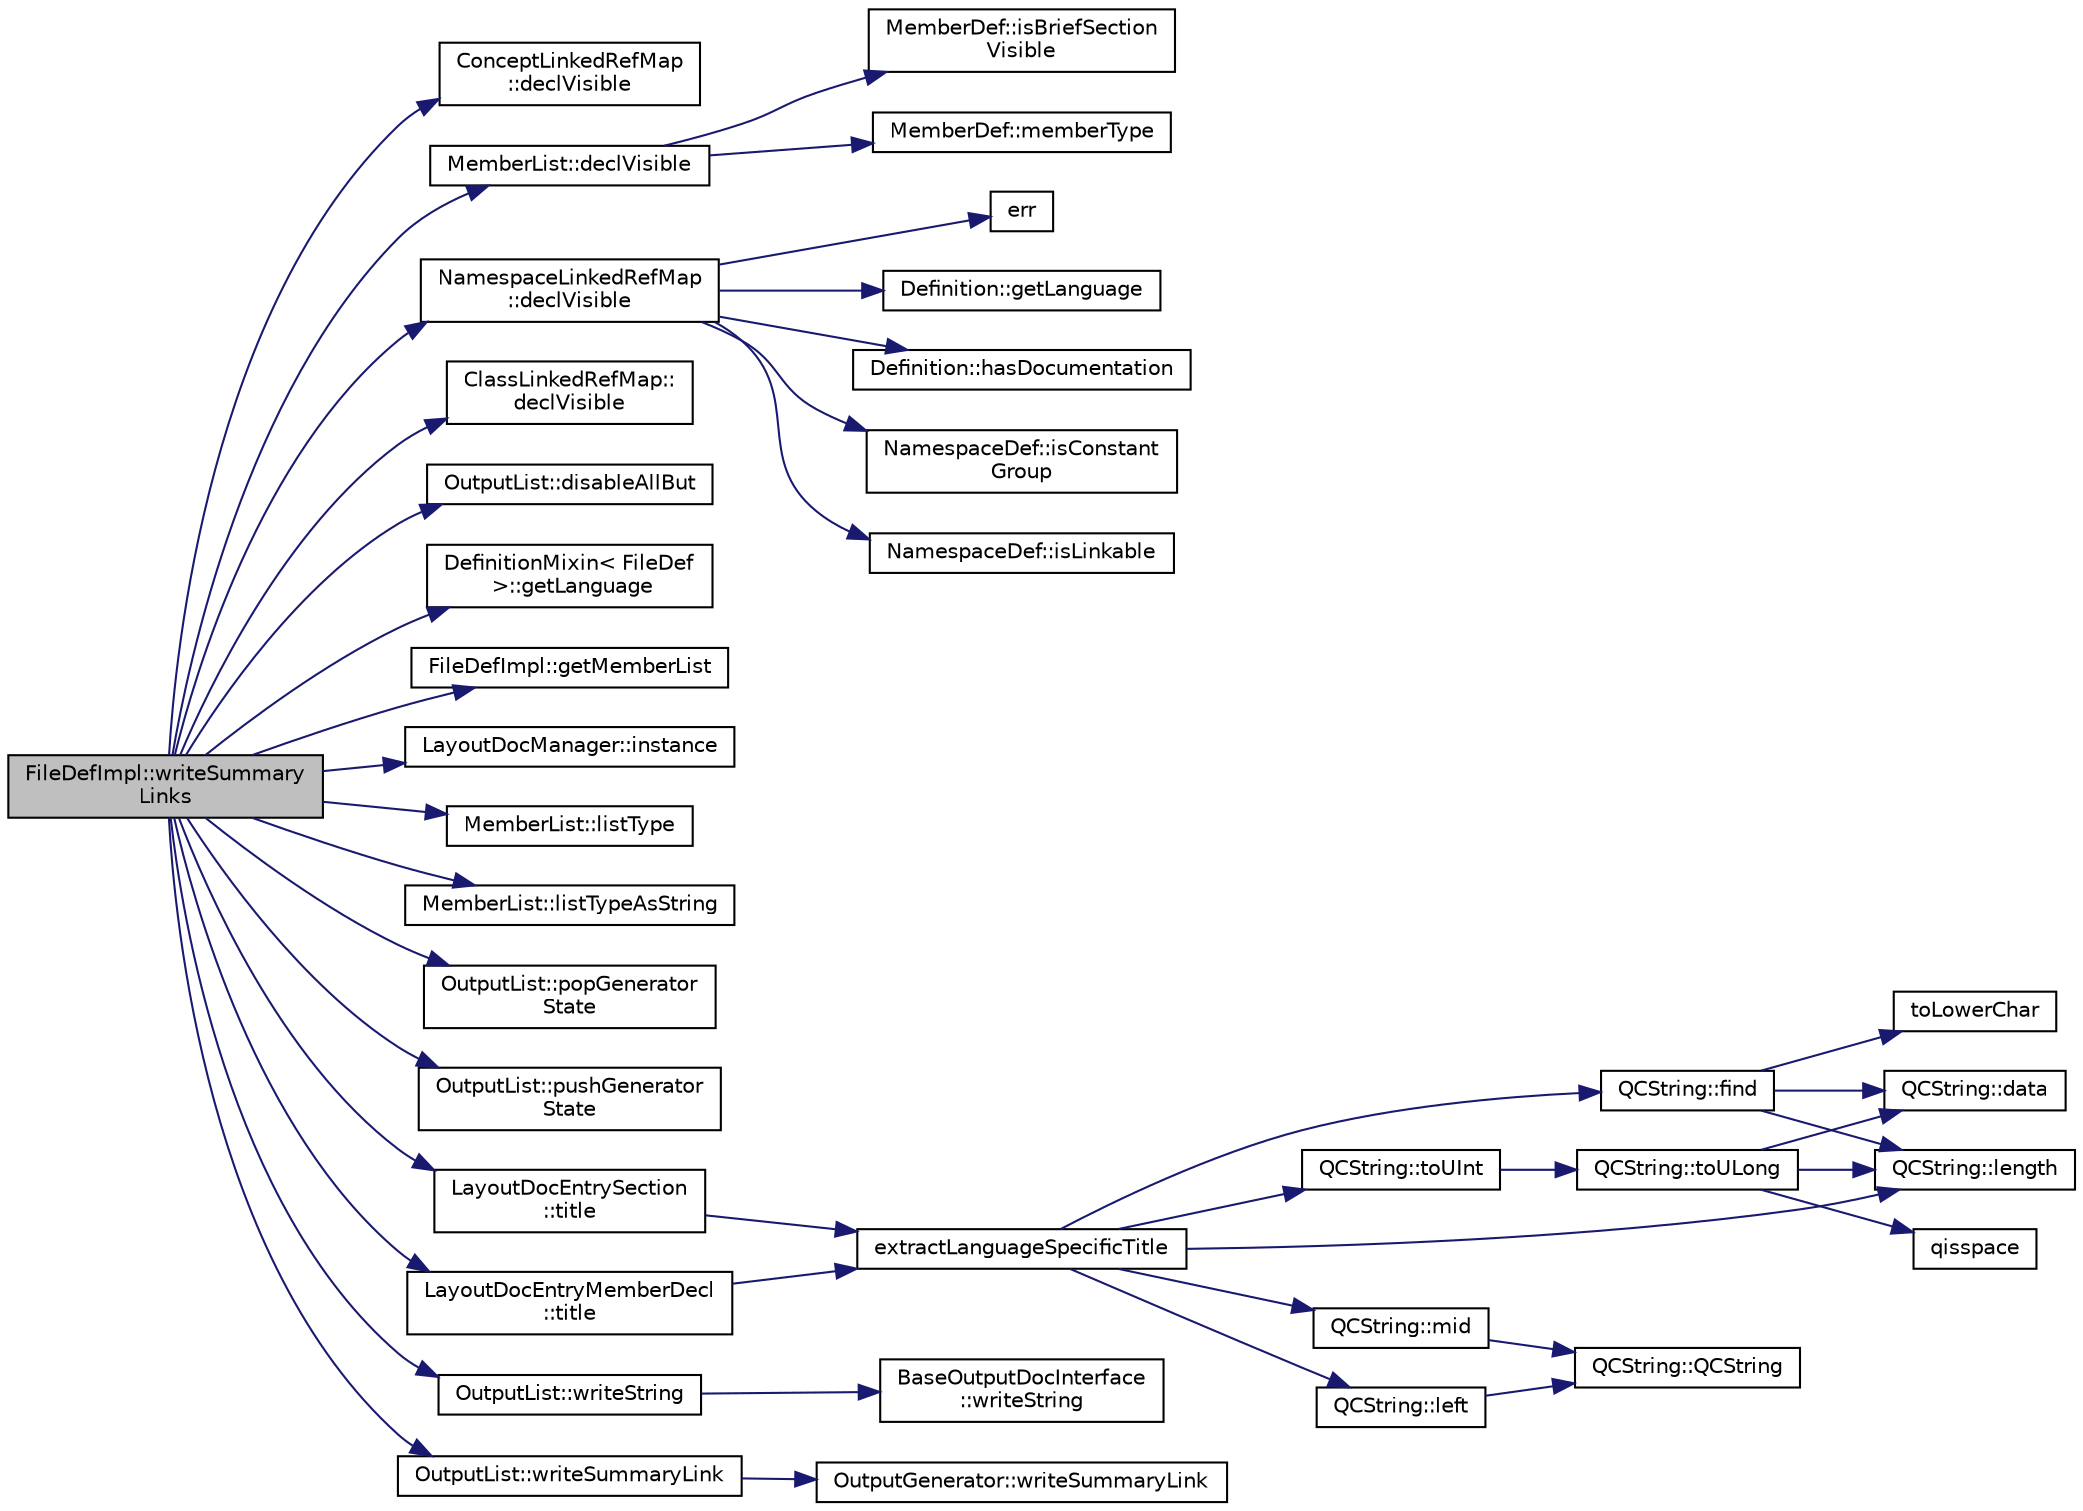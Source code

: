 digraph "FileDefImpl::writeSummaryLinks"
{
 // LATEX_PDF_SIZE
  edge [fontname="Helvetica",fontsize="10",labelfontname="Helvetica",labelfontsize="10"];
  node [fontname="Helvetica",fontsize="10",shape=record];
  rankdir="LR";
  Node1 [label="FileDefImpl::writeSummary\lLinks",height=0.2,width=0.4,color="black", fillcolor="grey75", style="filled", fontcolor="black",tooltip=" "];
  Node1 -> Node2 [color="midnightblue",fontsize="10",style="solid",fontname="Helvetica"];
  Node2 [label="ConceptLinkedRefMap\l::declVisible",height=0.2,width=0.4,color="black", fillcolor="white", style="filled",URL="$classConceptLinkedRefMap.html#a6e7ac01918b370ac96818557ef87bf49",tooltip=" "];
  Node1 -> Node3 [color="midnightblue",fontsize="10",style="solid",fontname="Helvetica"];
  Node3 [label="MemberList::declVisible",height=0.2,width=0.4,color="black", fillcolor="white", style="filled",URL="$classMemberList.html#af3e9802567a6e2df20e4714a7aed3807",tooltip=" "];
  Node3 -> Node4 [color="midnightblue",fontsize="10",style="solid",fontname="Helvetica"];
  Node4 [label="MemberDef::isBriefSection\lVisible",height=0.2,width=0.4,color="black", fillcolor="white", style="filled",URL="$classMemberDef.html#ad1902fdf699e7983c0dfc20a0e8192da",tooltip=" "];
  Node3 -> Node5 [color="midnightblue",fontsize="10",style="solid",fontname="Helvetica"];
  Node5 [label="MemberDef::memberType",height=0.2,width=0.4,color="black", fillcolor="white", style="filled",URL="$classMemberDef.html#abbdaf88716807e7ff82ed7502cde51fc",tooltip=" "];
  Node1 -> Node6 [color="midnightblue",fontsize="10",style="solid",fontname="Helvetica"];
  Node6 [label="NamespaceLinkedRefMap\l::declVisible",height=0.2,width=0.4,color="black", fillcolor="white", style="filled",URL="$classNamespaceLinkedRefMap.html#ad8e6abc4211a4481ccd467d63d04a1eb",tooltip=" "];
  Node6 -> Node7 [color="midnightblue",fontsize="10",style="solid",fontname="Helvetica"];
  Node7 [label="err",height=0.2,width=0.4,color="black", fillcolor="white", style="filled",URL="$message_8cpp.html#aede5746344fdce99647541101eaa7f06",tooltip=" "];
  Node6 -> Node8 [color="midnightblue",fontsize="10",style="solid",fontname="Helvetica"];
  Node8 [label="Definition::getLanguage",height=0.2,width=0.4,color="black", fillcolor="white", style="filled",URL="$classDefinition.html#a0dda9f50f2f9754e6341a10373eafec7",tooltip=" "];
  Node6 -> Node9 [color="midnightblue",fontsize="10",style="solid",fontname="Helvetica"];
  Node9 [label="Definition::hasDocumentation",height=0.2,width=0.4,color="black", fillcolor="white", style="filled",URL="$classDefinition.html#a81f5c355e27d6e159e1598be748aa4de",tooltip=" "];
  Node6 -> Node10 [color="midnightblue",fontsize="10",style="solid",fontname="Helvetica"];
  Node10 [label="NamespaceDef::isConstant\lGroup",height=0.2,width=0.4,color="black", fillcolor="white", style="filled",URL="$classNamespaceDef.html#a36bd16cdea38963a5989a39bc8a9a776",tooltip=" "];
  Node6 -> Node11 [color="midnightblue",fontsize="10",style="solid",fontname="Helvetica"];
  Node11 [label="NamespaceDef::isLinkable",height=0.2,width=0.4,color="black", fillcolor="white", style="filled",URL="$classNamespaceDef.html#a83f9eadff359cd7e2693ba8c2d9f4519",tooltip=" "];
  Node1 -> Node12 [color="midnightblue",fontsize="10",style="solid",fontname="Helvetica"];
  Node12 [label="ClassLinkedRefMap::\ldeclVisible",height=0.2,width=0.4,color="black", fillcolor="white", style="filled",URL="$classClassLinkedRefMap.html#a838ce9a0734d262e105e2f59cab41d9c",tooltip=" "];
  Node1 -> Node13 [color="midnightblue",fontsize="10",style="solid",fontname="Helvetica"];
  Node13 [label="OutputList::disableAllBut",height=0.2,width=0.4,color="black", fillcolor="white", style="filled",URL="$classOutputList.html#a73f9be626eea01f1ccd1b446dcf2c003",tooltip=" "];
  Node1 -> Node14 [color="midnightblue",fontsize="10",style="solid",fontname="Helvetica"];
  Node14 [label="DefinitionMixin\< FileDef\l \>::getLanguage",height=0.2,width=0.4,color="black", fillcolor="white", style="filled",URL="$classDefinitionMixin.html#a2ec39daf3ce8b2fcbeb38da43e840397",tooltip=" "];
  Node1 -> Node15 [color="midnightblue",fontsize="10",style="solid",fontname="Helvetica"];
  Node15 [label="FileDefImpl::getMemberList",height=0.2,width=0.4,color="black", fillcolor="white", style="filled",URL="$classFileDefImpl.html#a88fed06eebe67153120b530866231b2a",tooltip=" "];
  Node1 -> Node16 [color="midnightblue",fontsize="10",style="solid",fontname="Helvetica"];
  Node16 [label="LayoutDocManager::instance",height=0.2,width=0.4,color="black", fillcolor="white", style="filled",URL="$classLayoutDocManager.html#a87bc2288833b8769bd03e47c58fbba6a",tooltip=" "];
  Node1 -> Node17 [color="midnightblue",fontsize="10",style="solid",fontname="Helvetica"];
  Node17 [label="MemberList::listType",height=0.2,width=0.4,color="black", fillcolor="white", style="filled",URL="$classMemberList.html#aa31a7d651481862036f72381f7e2a96d",tooltip=" "];
  Node1 -> Node18 [color="midnightblue",fontsize="10",style="solid",fontname="Helvetica"];
  Node18 [label="MemberList::listTypeAsString",height=0.2,width=0.4,color="black", fillcolor="white", style="filled",URL="$classMemberList.html#ac0fbfaf649f81b17c268d1cd56c41da6",tooltip=" "];
  Node1 -> Node19 [color="midnightblue",fontsize="10",style="solid",fontname="Helvetica"];
  Node19 [label="OutputList::popGenerator\lState",height=0.2,width=0.4,color="black", fillcolor="white", style="filled",URL="$classOutputList.html#a94eb1af2ea07425ef1faa539d24adcf8",tooltip=" "];
  Node1 -> Node20 [color="midnightblue",fontsize="10",style="solid",fontname="Helvetica"];
  Node20 [label="OutputList::pushGenerator\lState",height=0.2,width=0.4,color="black", fillcolor="white", style="filled",URL="$classOutputList.html#a885957a64f7d87aefb663c4ec903188f",tooltip=" "];
  Node1 -> Node21 [color="midnightblue",fontsize="10",style="solid",fontname="Helvetica"];
  Node21 [label="LayoutDocEntrySection\l::title",height=0.2,width=0.4,color="black", fillcolor="white", style="filled",URL="$structLayoutDocEntrySection.html#a363185aa61931f8aa77b4a6c71b6c62b",tooltip=" "];
  Node21 -> Node22 [color="midnightblue",fontsize="10",style="solid",fontname="Helvetica"];
  Node22 [label="extractLanguageSpecificTitle",height=0.2,width=0.4,color="black", fillcolor="white", style="filled",URL="$layout_8cpp.html#af079449c7fca1ffd687c7b964cceb15c",tooltip=" "];
  Node22 -> Node23 [color="midnightblue",fontsize="10",style="solid",fontname="Helvetica"];
  Node23 [label="QCString::find",height=0.2,width=0.4,color="black", fillcolor="white", style="filled",URL="$classQCString.html#a0182ece6b76dad6475dafb53e2faaf10",tooltip=" "];
  Node23 -> Node24 [color="midnightblue",fontsize="10",style="solid",fontname="Helvetica"];
  Node24 [label="QCString::data",height=0.2,width=0.4,color="black", fillcolor="white", style="filled",URL="$classQCString.html#ac3aa3ac1a1c36d3305eba22a2eb0d098",tooltip=" "];
  Node23 -> Node25 [color="midnightblue",fontsize="10",style="solid",fontname="Helvetica"];
  Node25 [label="QCString::length",height=0.2,width=0.4,color="black", fillcolor="white", style="filled",URL="$classQCString.html#ac52596733e9110b778019946d73fb268",tooltip=" "];
  Node23 -> Node26 [color="midnightblue",fontsize="10",style="solid",fontname="Helvetica"];
  Node26 [label="toLowerChar",height=0.2,width=0.4,color="black", fillcolor="white", style="filled",URL="$qcstring_8cpp.html#a4e545641f98651d4fb8299b407721f9b",tooltip=" "];
  Node22 -> Node27 [color="midnightblue",fontsize="10",style="solid",fontname="Helvetica"];
  Node27 [label="QCString::left",height=0.2,width=0.4,color="black", fillcolor="white", style="filled",URL="$classQCString.html#aecf8b66312c4e97333219cc344c11a4f",tooltip=" "];
  Node27 -> Node28 [color="midnightblue",fontsize="10",style="solid",fontname="Helvetica"];
  Node28 [label="QCString::QCString",height=0.2,width=0.4,color="black", fillcolor="white", style="filled",URL="$classQCString.html#ad691e1087cc03e14e00d1147ae0ecab7",tooltip=" "];
  Node22 -> Node25 [color="midnightblue",fontsize="10",style="solid",fontname="Helvetica"];
  Node22 -> Node29 [color="midnightblue",fontsize="10",style="solid",fontname="Helvetica"];
  Node29 [label="QCString::mid",height=0.2,width=0.4,color="black", fillcolor="white", style="filled",URL="$classQCString.html#a27136caf9c0bc4daca574cda6f113551",tooltip=" "];
  Node29 -> Node28 [color="midnightblue",fontsize="10",style="solid",fontname="Helvetica"];
  Node22 -> Node30 [color="midnightblue",fontsize="10",style="solid",fontname="Helvetica"];
  Node30 [label="QCString::toUInt",height=0.2,width=0.4,color="black", fillcolor="white", style="filled",URL="$classQCString.html#a6021caef1848cb349467bc969be95966",tooltip=" "];
  Node30 -> Node31 [color="midnightblue",fontsize="10",style="solid",fontname="Helvetica"];
  Node31 [label="QCString::toULong",height=0.2,width=0.4,color="black", fillcolor="white", style="filled",URL="$classQCString.html#a183b7ad64166a12bf3e0f21631b69d28",tooltip=" "];
  Node31 -> Node24 [color="midnightblue",fontsize="10",style="solid",fontname="Helvetica"];
  Node31 -> Node25 [color="midnightblue",fontsize="10",style="solid",fontname="Helvetica"];
  Node31 -> Node32 [color="midnightblue",fontsize="10",style="solid",fontname="Helvetica"];
  Node32 [label="qisspace",height=0.2,width=0.4,color="black", fillcolor="white", style="filled",URL="$qcstring_8h.html#a77c877f20c7388af72f6a936072b5109",tooltip=" "];
  Node1 -> Node33 [color="midnightblue",fontsize="10",style="solid",fontname="Helvetica"];
  Node33 [label="LayoutDocEntryMemberDecl\l::title",height=0.2,width=0.4,color="black", fillcolor="white", style="filled",URL="$structLayoutDocEntryMemberDecl.html#a20f84bd3015b092b218ec7eb7f66897e",tooltip=" "];
  Node33 -> Node22 [color="midnightblue",fontsize="10",style="solid",fontname="Helvetica"];
  Node1 -> Node34 [color="midnightblue",fontsize="10",style="solid",fontname="Helvetica"];
  Node34 [label="OutputList::writeString",height=0.2,width=0.4,color="black", fillcolor="white", style="filled",URL="$classOutputList.html#a07cac8a8981da35314f77d8f3edb7f76",tooltip=" "];
  Node34 -> Node35 [color="midnightblue",fontsize="10",style="solid",fontname="Helvetica"];
  Node35 [label="BaseOutputDocInterface\l::writeString",height=0.2,width=0.4,color="black", fillcolor="white", style="filled",URL="$classBaseOutputDocInterface.html#a1b8c0b05080d0e73bc10a0dfaeb03320",tooltip=" "];
  Node1 -> Node36 [color="midnightblue",fontsize="10",style="solid",fontname="Helvetica"];
  Node36 [label="OutputList::writeSummaryLink",height=0.2,width=0.4,color="black", fillcolor="white", style="filled",URL="$classOutputList.html#a956032c76c8c263139658a08dfe1e07f",tooltip=" "];
  Node36 -> Node37 [color="midnightblue",fontsize="10",style="solid",fontname="Helvetica"];
  Node37 [label="OutputGenerator::writeSummaryLink",height=0.2,width=0.4,color="black", fillcolor="white", style="filled",URL="$classOutputGenerator.html#ac67a735b9bc5bbe345e8b6b3f48b5539",tooltip=" "];
}
